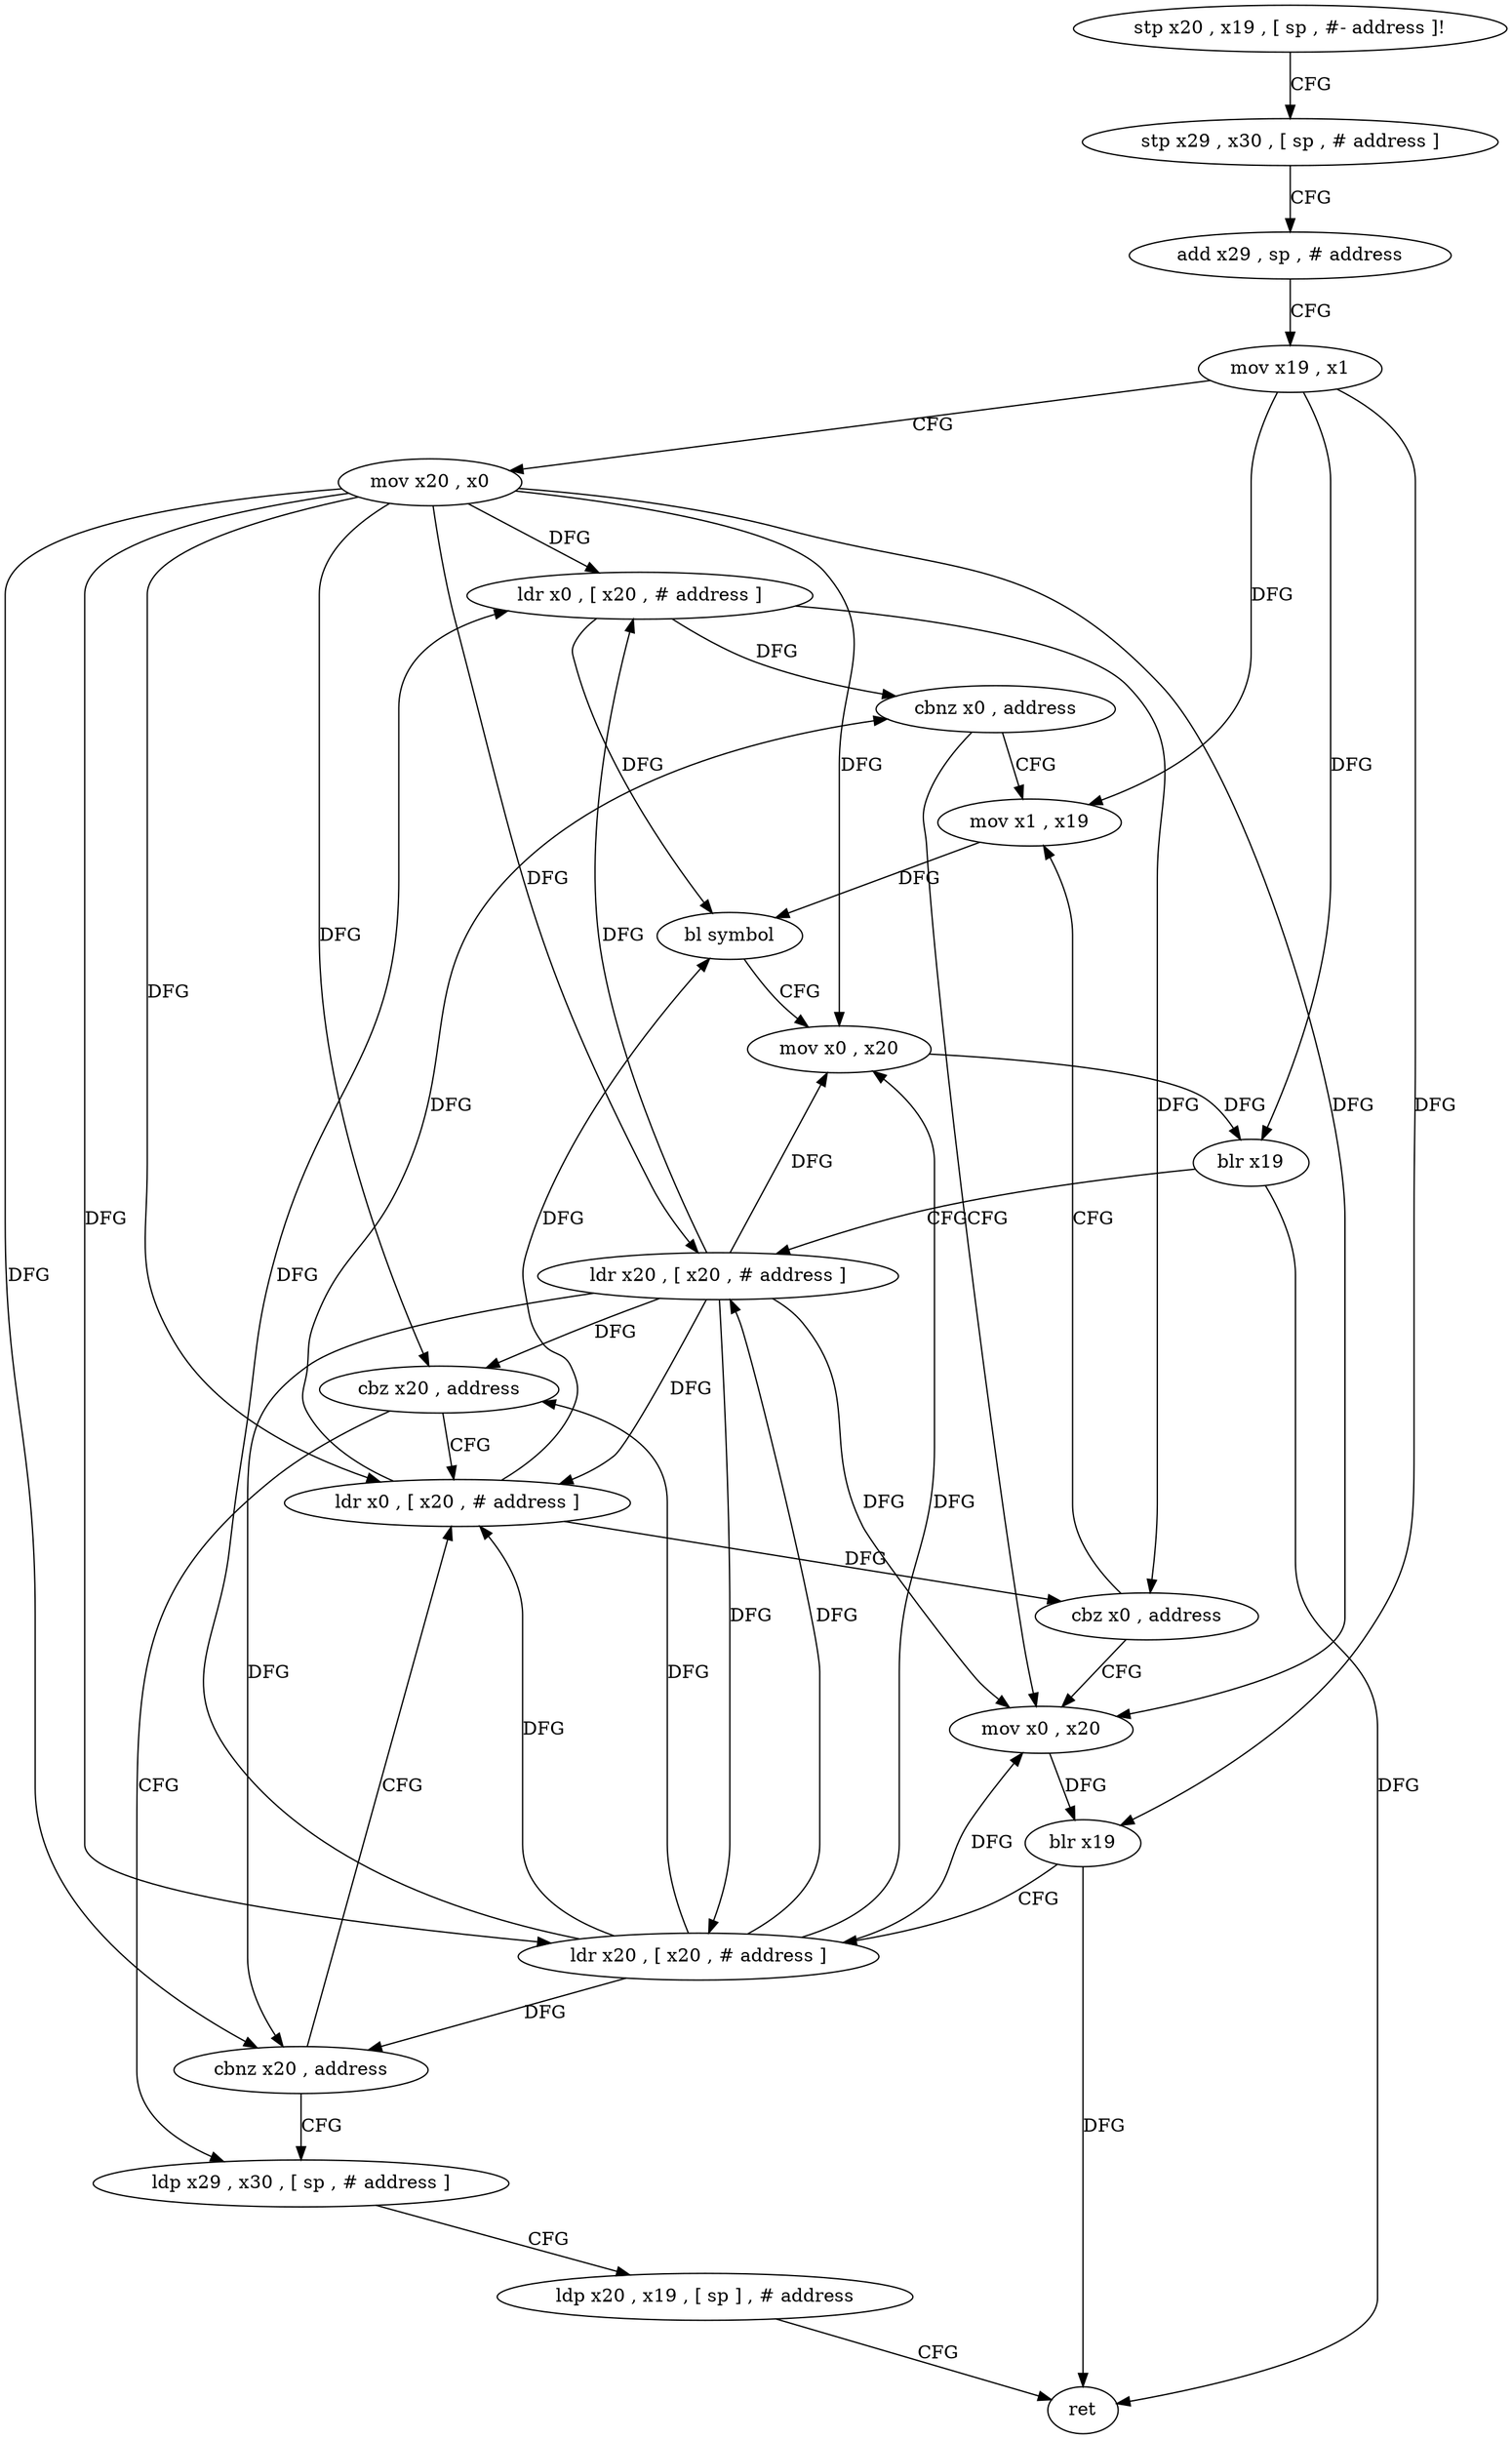 digraph "func" {
"4232160" [label = "stp x20 , x19 , [ sp , #- address ]!" ]
"4232164" [label = "stp x29 , x30 , [ sp , # address ]" ]
"4232168" [label = "add x29 , sp , # address" ]
"4232172" [label = "mov x19 , x1" ]
"4232176" [label = "mov x20 , x0" ]
"4232180" [label = "ldr x0 , [ x20 , # address ]" ]
"4232184" [label = "cbnz x0 , address" ]
"4232212" [label = "mov x1 , x19" ]
"4232188" [label = "mov x0 , x20" ]
"4232216" [label = "bl symbol" ]
"4232220" [label = "mov x0 , x20" ]
"4232224" [label = "blr x19" ]
"4232228" [label = "ldr x20 , [ x20 , # address ]" ]
"4232232" [label = "cbnz x20 , address" ]
"4232204" [label = "ldr x0 , [ x20 , # address ]" ]
"4232236" [label = "ldp x29 , x30 , [ sp , # address ]" ]
"4232192" [label = "blr x19" ]
"4232196" [label = "ldr x20 , [ x20 , # address ]" ]
"4232200" [label = "cbz x20 , address" ]
"4232208" [label = "cbz x0 , address" ]
"4232240" [label = "ldp x20 , x19 , [ sp ] , # address" ]
"4232244" [label = "ret" ]
"4232160" -> "4232164" [ label = "CFG" ]
"4232164" -> "4232168" [ label = "CFG" ]
"4232168" -> "4232172" [ label = "CFG" ]
"4232172" -> "4232176" [ label = "CFG" ]
"4232172" -> "4232212" [ label = "DFG" ]
"4232172" -> "4232224" [ label = "DFG" ]
"4232172" -> "4232192" [ label = "DFG" ]
"4232176" -> "4232180" [ label = "DFG" ]
"4232176" -> "4232220" [ label = "DFG" ]
"4232176" -> "4232228" [ label = "DFG" ]
"4232176" -> "4232232" [ label = "DFG" ]
"4232176" -> "4232188" [ label = "DFG" ]
"4232176" -> "4232196" [ label = "DFG" ]
"4232176" -> "4232200" [ label = "DFG" ]
"4232176" -> "4232204" [ label = "DFG" ]
"4232180" -> "4232184" [ label = "DFG" ]
"4232180" -> "4232216" [ label = "DFG" ]
"4232180" -> "4232208" [ label = "DFG" ]
"4232184" -> "4232212" [ label = "CFG" ]
"4232184" -> "4232188" [ label = "CFG" ]
"4232212" -> "4232216" [ label = "DFG" ]
"4232188" -> "4232192" [ label = "DFG" ]
"4232216" -> "4232220" [ label = "CFG" ]
"4232220" -> "4232224" [ label = "DFG" ]
"4232224" -> "4232228" [ label = "CFG" ]
"4232224" -> "4232244" [ label = "DFG" ]
"4232228" -> "4232232" [ label = "DFG" ]
"4232228" -> "4232180" [ label = "DFG" ]
"4232228" -> "4232220" [ label = "DFG" ]
"4232228" -> "4232188" [ label = "DFG" ]
"4232228" -> "4232196" [ label = "DFG" ]
"4232228" -> "4232200" [ label = "DFG" ]
"4232228" -> "4232204" [ label = "DFG" ]
"4232232" -> "4232204" [ label = "CFG" ]
"4232232" -> "4232236" [ label = "CFG" ]
"4232204" -> "4232208" [ label = "DFG" ]
"4232204" -> "4232184" [ label = "DFG" ]
"4232204" -> "4232216" [ label = "DFG" ]
"4232236" -> "4232240" [ label = "CFG" ]
"4232192" -> "4232196" [ label = "CFG" ]
"4232192" -> "4232244" [ label = "DFG" ]
"4232196" -> "4232200" [ label = "DFG" ]
"4232196" -> "4232180" [ label = "DFG" ]
"4232196" -> "4232220" [ label = "DFG" ]
"4232196" -> "4232228" [ label = "DFG" ]
"4232196" -> "4232232" [ label = "DFG" ]
"4232196" -> "4232188" [ label = "DFG" ]
"4232196" -> "4232204" [ label = "DFG" ]
"4232200" -> "4232236" [ label = "CFG" ]
"4232200" -> "4232204" [ label = "CFG" ]
"4232208" -> "4232188" [ label = "CFG" ]
"4232208" -> "4232212" [ label = "CFG" ]
"4232240" -> "4232244" [ label = "CFG" ]
}
